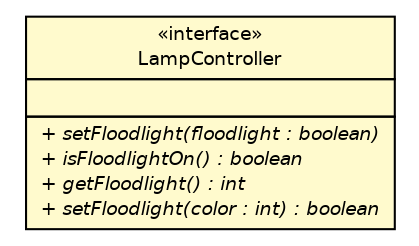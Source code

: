 #!/usr/local/bin/dot
#
# Class diagram 
# Generated by UMLGraph version R5_6-24-gf6e263 (http://www.umlgraph.org/)
#

digraph G {
	edge [fontname="Helvetica",fontsize=10,labelfontname="Helvetica",labelfontsize=10];
	node [fontname="Helvetica",fontsize=10,shape=plaintext];
	nodesep=0.25;
	ranksep=0.5;
	// lejos.robotics.LampController
	c4045 [label=<<table title="lejos.robotics.LampController" border="0" cellborder="1" cellspacing="0" cellpadding="2" port="p" bgcolor="lemonChiffon" href="./LampController.html">
		<tr><td><table border="0" cellspacing="0" cellpadding="1">
<tr><td align="center" balign="center"> &#171;interface&#187; </td></tr>
<tr><td align="center" balign="center"> LampController </td></tr>
		</table></td></tr>
		<tr><td><table border="0" cellspacing="0" cellpadding="1">
<tr><td align="left" balign="left">  </td></tr>
		</table></td></tr>
		<tr><td><table border="0" cellspacing="0" cellpadding="1">
<tr><td align="left" balign="left"><font face="Helvetica-Oblique" point-size="9.0"> + setFloodlight(floodlight : boolean) </font></td></tr>
<tr><td align="left" balign="left"><font face="Helvetica-Oblique" point-size="9.0"> + isFloodlightOn() : boolean </font></td></tr>
<tr><td align="left" balign="left"><font face="Helvetica-Oblique" point-size="9.0"> + getFloodlight() : int </font></td></tr>
<tr><td align="left" balign="left"><font face="Helvetica-Oblique" point-size="9.0"> + setFloodlight(color : int) : boolean </font></td></tr>
		</table></td></tr>
		</table>>, URL="./LampController.html", fontname="Helvetica", fontcolor="black", fontsize=9.0];
}

